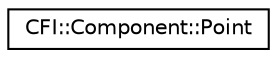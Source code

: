 digraph "Graphical Class Hierarchy"
{
  edge [fontname="Helvetica",fontsize="10",labelfontname="Helvetica",labelfontsize="10"];
  node [fontname="Helvetica",fontsize="10",shape=record];
  rankdir="LR";
  Node1 [label="CFI::Component::Point",height=0.2,width=0.4,color="black", fillcolor="white", style="filled",URL="$struct_c_f_i_1_1_component_1_1_point.xhtml",tooltip="A simple structure which defines a spatial location and can perform comparisons."];
}
